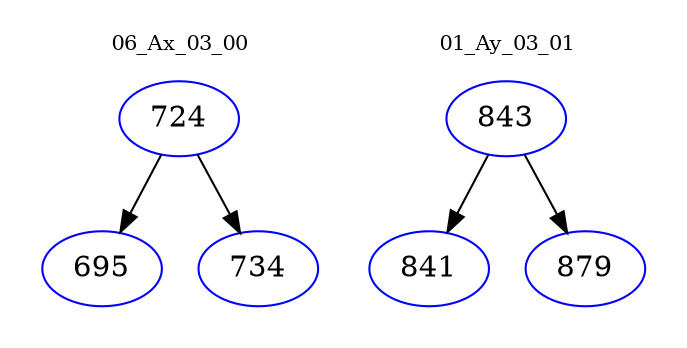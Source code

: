 digraph{
subgraph cluster_0 {
color = white
label = "06_Ax_03_00";
fontsize=10;
T0_724 [label="724", color="blue"]
T0_724 -> T0_695 [color="black"]
T0_695 [label="695", color="blue"]
T0_724 -> T0_734 [color="black"]
T0_734 [label="734", color="blue"]
}
subgraph cluster_1 {
color = white
label = "01_Ay_03_01";
fontsize=10;
T1_843 [label="843", color="blue"]
T1_843 -> T1_841 [color="black"]
T1_841 [label="841", color="blue"]
T1_843 -> T1_879 [color="black"]
T1_879 [label="879", color="blue"]
}
}
